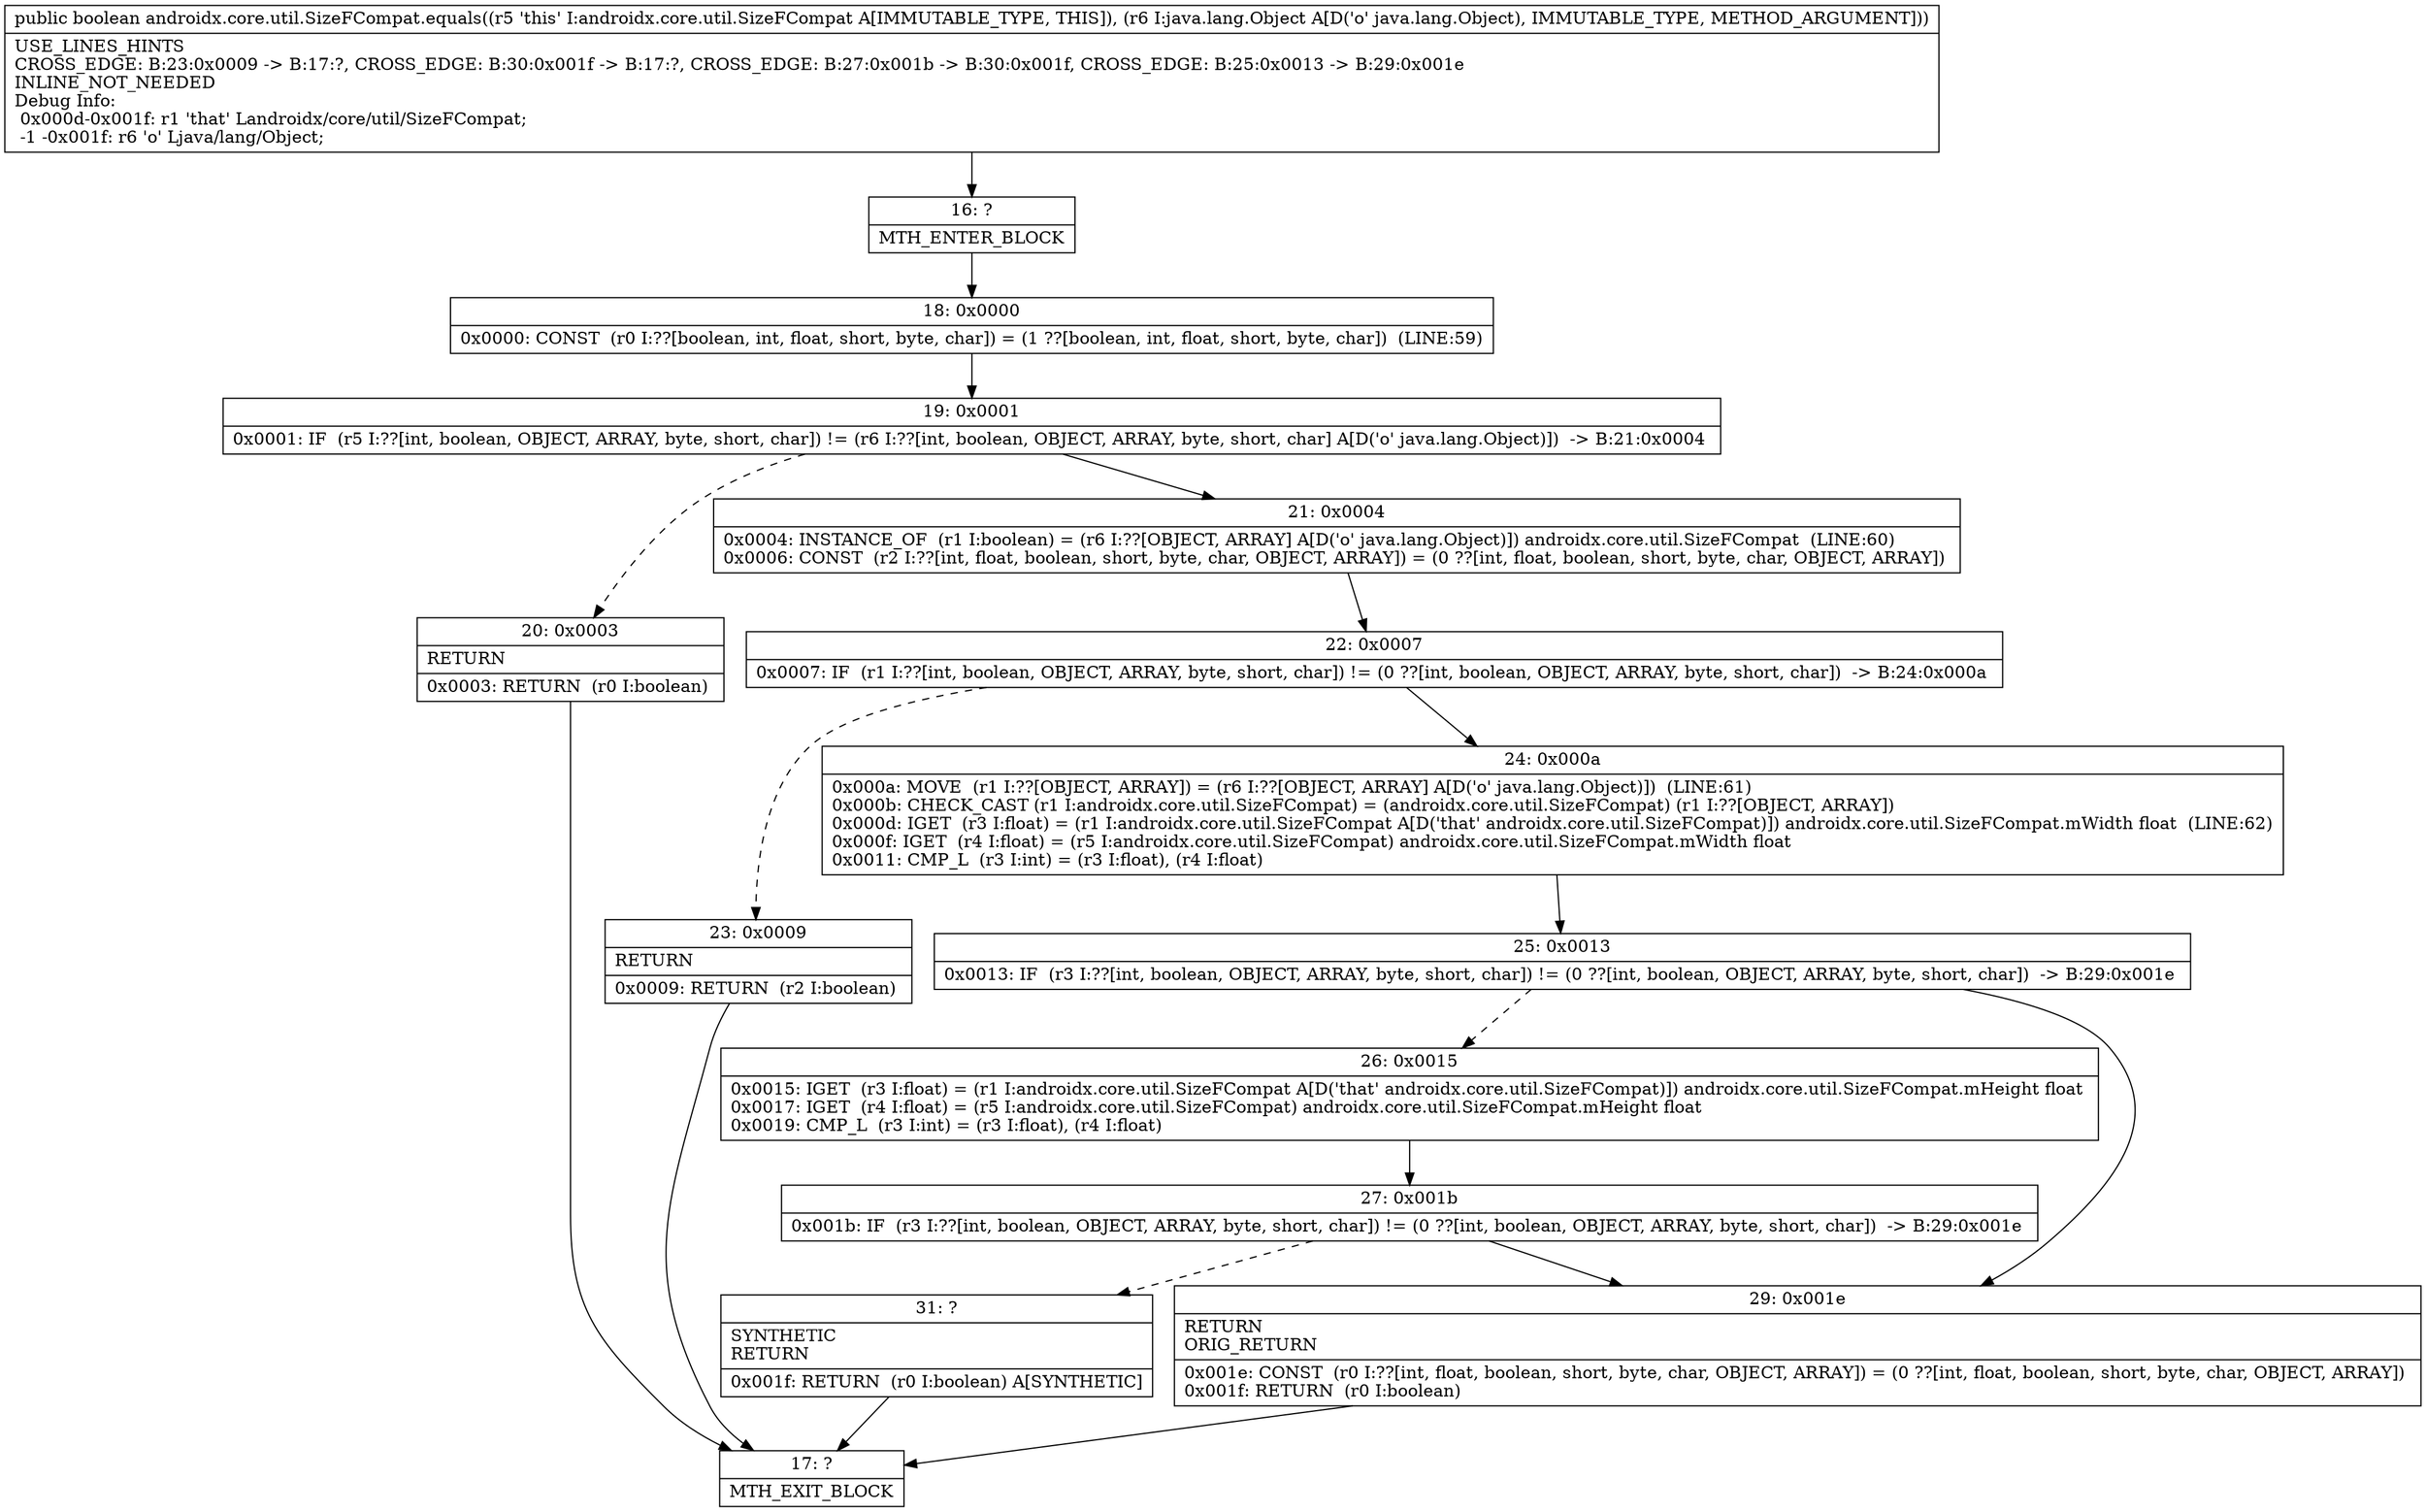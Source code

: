 digraph "CFG forandroidx.core.util.SizeFCompat.equals(Ljava\/lang\/Object;)Z" {
Node_16 [shape=record,label="{16\:\ ?|MTH_ENTER_BLOCK\l}"];
Node_18 [shape=record,label="{18\:\ 0x0000|0x0000: CONST  (r0 I:??[boolean, int, float, short, byte, char]) = (1 ??[boolean, int, float, short, byte, char])  (LINE:59)\l}"];
Node_19 [shape=record,label="{19\:\ 0x0001|0x0001: IF  (r5 I:??[int, boolean, OBJECT, ARRAY, byte, short, char]) != (r6 I:??[int, boolean, OBJECT, ARRAY, byte, short, char] A[D('o' java.lang.Object)])  \-\> B:21:0x0004 \l}"];
Node_20 [shape=record,label="{20\:\ 0x0003|RETURN\l|0x0003: RETURN  (r0 I:boolean) \l}"];
Node_17 [shape=record,label="{17\:\ ?|MTH_EXIT_BLOCK\l}"];
Node_21 [shape=record,label="{21\:\ 0x0004|0x0004: INSTANCE_OF  (r1 I:boolean) = (r6 I:??[OBJECT, ARRAY] A[D('o' java.lang.Object)]) androidx.core.util.SizeFCompat  (LINE:60)\l0x0006: CONST  (r2 I:??[int, float, boolean, short, byte, char, OBJECT, ARRAY]) = (0 ??[int, float, boolean, short, byte, char, OBJECT, ARRAY]) \l}"];
Node_22 [shape=record,label="{22\:\ 0x0007|0x0007: IF  (r1 I:??[int, boolean, OBJECT, ARRAY, byte, short, char]) != (0 ??[int, boolean, OBJECT, ARRAY, byte, short, char])  \-\> B:24:0x000a \l}"];
Node_23 [shape=record,label="{23\:\ 0x0009|RETURN\l|0x0009: RETURN  (r2 I:boolean) \l}"];
Node_24 [shape=record,label="{24\:\ 0x000a|0x000a: MOVE  (r1 I:??[OBJECT, ARRAY]) = (r6 I:??[OBJECT, ARRAY] A[D('o' java.lang.Object)])  (LINE:61)\l0x000b: CHECK_CAST (r1 I:androidx.core.util.SizeFCompat) = (androidx.core.util.SizeFCompat) (r1 I:??[OBJECT, ARRAY]) \l0x000d: IGET  (r3 I:float) = (r1 I:androidx.core.util.SizeFCompat A[D('that' androidx.core.util.SizeFCompat)]) androidx.core.util.SizeFCompat.mWidth float  (LINE:62)\l0x000f: IGET  (r4 I:float) = (r5 I:androidx.core.util.SizeFCompat) androidx.core.util.SizeFCompat.mWidth float \l0x0011: CMP_L  (r3 I:int) = (r3 I:float), (r4 I:float) \l}"];
Node_25 [shape=record,label="{25\:\ 0x0013|0x0013: IF  (r3 I:??[int, boolean, OBJECT, ARRAY, byte, short, char]) != (0 ??[int, boolean, OBJECT, ARRAY, byte, short, char])  \-\> B:29:0x001e \l}"];
Node_26 [shape=record,label="{26\:\ 0x0015|0x0015: IGET  (r3 I:float) = (r1 I:androidx.core.util.SizeFCompat A[D('that' androidx.core.util.SizeFCompat)]) androidx.core.util.SizeFCompat.mHeight float \l0x0017: IGET  (r4 I:float) = (r5 I:androidx.core.util.SizeFCompat) androidx.core.util.SizeFCompat.mHeight float \l0x0019: CMP_L  (r3 I:int) = (r3 I:float), (r4 I:float) \l}"];
Node_27 [shape=record,label="{27\:\ 0x001b|0x001b: IF  (r3 I:??[int, boolean, OBJECT, ARRAY, byte, short, char]) != (0 ??[int, boolean, OBJECT, ARRAY, byte, short, char])  \-\> B:29:0x001e \l}"];
Node_31 [shape=record,label="{31\:\ ?|SYNTHETIC\lRETURN\l|0x001f: RETURN  (r0 I:boolean) A[SYNTHETIC]\l}"];
Node_29 [shape=record,label="{29\:\ 0x001e|RETURN\lORIG_RETURN\l|0x001e: CONST  (r0 I:??[int, float, boolean, short, byte, char, OBJECT, ARRAY]) = (0 ??[int, float, boolean, short, byte, char, OBJECT, ARRAY]) \l0x001f: RETURN  (r0 I:boolean) \l}"];
MethodNode[shape=record,label="{public boolean androidx.core.util.SizeFCompat.equals((r5 'this' I:androidx.core.util.SizeFCompat A[IMMUTABLE_TYPE, THIS]), (r6 I:java.lang.Object A[D('o' java.lang.Object), IMMUTABLE_TYPE, METHOD_ARGUMENT]))  | USE_LINES_HINTS\lCROSS_EDGE: B:23:0x0009 \-\> B:17:?, CROSS_EDGE: B:30:0x001f \-\> B:17:?, CROSS_EDGE: B:27:0x001b \-\> B:30:0x001f, CROSS_EDGE: B:25:0x0013 \-\> B:29:0x001e\lINLINE_NOT_NEEDED\lDebug Info:\l  0x000d\-0x001f: r1 'that' Landroidx\/core\/util\/SizeFCompat;\l  \-1 \-0x001f: r6 'o' Ljava\/lang\/Object;\l}"];
MethodNode -> Node_16;Node_16 -> Node_18;
Node_18 -> Node_19;
Node_19 -> Node_20[style=dashed];
Node_19 -> Node_21;
Node_20 -> Node_17;
Node_21 -> Node_22;
Node_22 -> Node_23[style=dashed];
Node_22 -> Node_24;
Node_23 -> Node_17;
Node_24 -> Node_25;
Node_25 -> Node_26[style=dashed];
Node_25 -> Node_29;
Node_26 -> Node_27;
Node_27 -> Node_29;
Node_27 -> Node_31[style=dashed];
Node_31 -> Node_17;
Node_29 -> Node_17;
}


